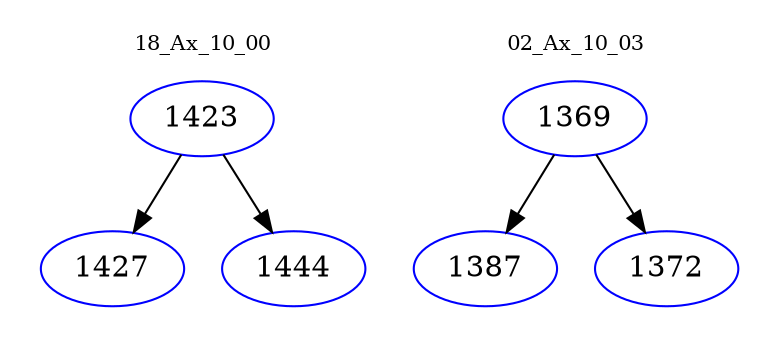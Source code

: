 digraph{
subgraph cluster_0 {
color = white
label = "18_Ax_10_00";
fontsize=10;
T0_1423 [label="1423", color="blue"]
T0_1423 -> T0_1427 [color="black"]
T0_1427 [label="1427", color="blue"]
T0_1423 -> T0_1444 [color="black"]
T0_1444 [label="1444", color="blue"]
}
subgraph cluster_1 {
color = white
label = "02_Ax_10_03";
fontsize=10;
T1_1369 [label="1369", color="blue"]
T1_1369 -> T1_1387 [color="black"]
T1_1387 [label="1387", color="blue"]
T1_1369 -> T1_1372 [color="black"]
T1_1372 [label="1372", color="blue"]
}
}
